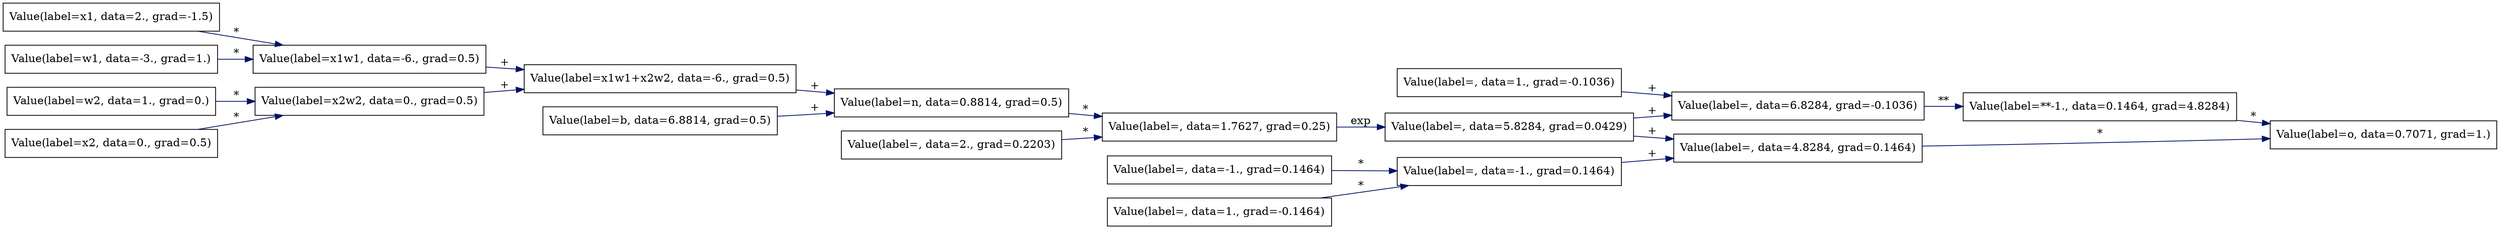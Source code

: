 digraph G {
  rankdir=LR;
  1 [label="Value(label=x1, data=2., grad=-1.5)", shape=box, ];
  2 [label="Value(label=x2, data=0., grad=0.5)", shape=box, ];
  3 [label="Value(label=w1, data=-3., grad=1.)", shape=box, ];
  4 [label="Value(label=w2, data=1., grad=0.)", shape=box, ];
  5 [label="Value(label=b, data=6.8814, grad=0.5)", shape=box, ];
  6 [label="Value(label=x1w1, data=-6., grad=0.5)", shape=box, ];
  7 [label="Value(label=x2w2, data=0., grad=0.5)", shape=box, ];
  8 [label="Value(label=x1w1+x2w2, data=-6., grad=0.5)", shape=box, ];
  9 [label="Value(label=n, data=0.8814, grad=0.5)", shape=box, ];
  10 [label="Value(label=, data=2., grad=0.2203)", shape=box, ];
  11 [label="Value(label=, data=1.7627, grad=0.25)", shape=box, ];
  12 [label="Value(label=, data=5.8284, grad=0.0429)", shape=box, ];
  13 [label="Value(label=, data=1., grad=-0.1036)", shape=box, ];
  14 [label="Value(label=, data=6.8284, grad=-0.1036)", shape=box, ];
  15 [label="Value(label=, data=1., grad=-0.1464)", shape=box, ];
  16 [label="Value(label=, data=-1., grad=0.1464)", shape=box, ];
  17 [label="Value(label=, data=-1., grad=0.1464)", shape=box, ];
  18 [label="Value(label=, data=4.8284, grad=0.1464)", shape=box, ];
  19 [label="Value(label=**-1., data=0.1464, grad=4.8284)", shape=box, ];
  20 [label="Value(label=o, data=0.7071, grad=1.)", shape=box, ];
  
  
  1 -> 6 [color="#001267", label="*", ];
  2 -> 7 [color="#001267", label="*", ];
  3 -> 6 [color="#001267", label="*", ];
  4 -> 7 [color="#001267", label="*", ];
  5 -> 9 [color="#001267", label="+", ];
  6 -> 8 [color="#001267", label="+", ];
  7 -> 8 [color="#001267", label="+", ];
  8 -> 9 [color="#001267", label="+", ];
  9 -> 11 [color="#001267", label="*", ];
  10 -> 11 [color="#001267", label="*", ];
  11 -> 12 [color="#001267", label="exp", ];
  12 -> 14 [color="#001267", label="+", ];
  12 -> 18 [color="#001267", label="+", ];
  13 -> 14 [color="#001267", label="+", ];
  14 -> 19 [color="#001267", label="**", ];
  15 -> 17 [color="#001267", label="*", ];
  16 -> 17 [color="#001267", label="*", ];
  17 -> 18 [color="#001267", label="+", ];
  18 -> 20 [color="#001267", label="*", ];
  19 -> 20 [color="#001267", label="*", ];
  
  }